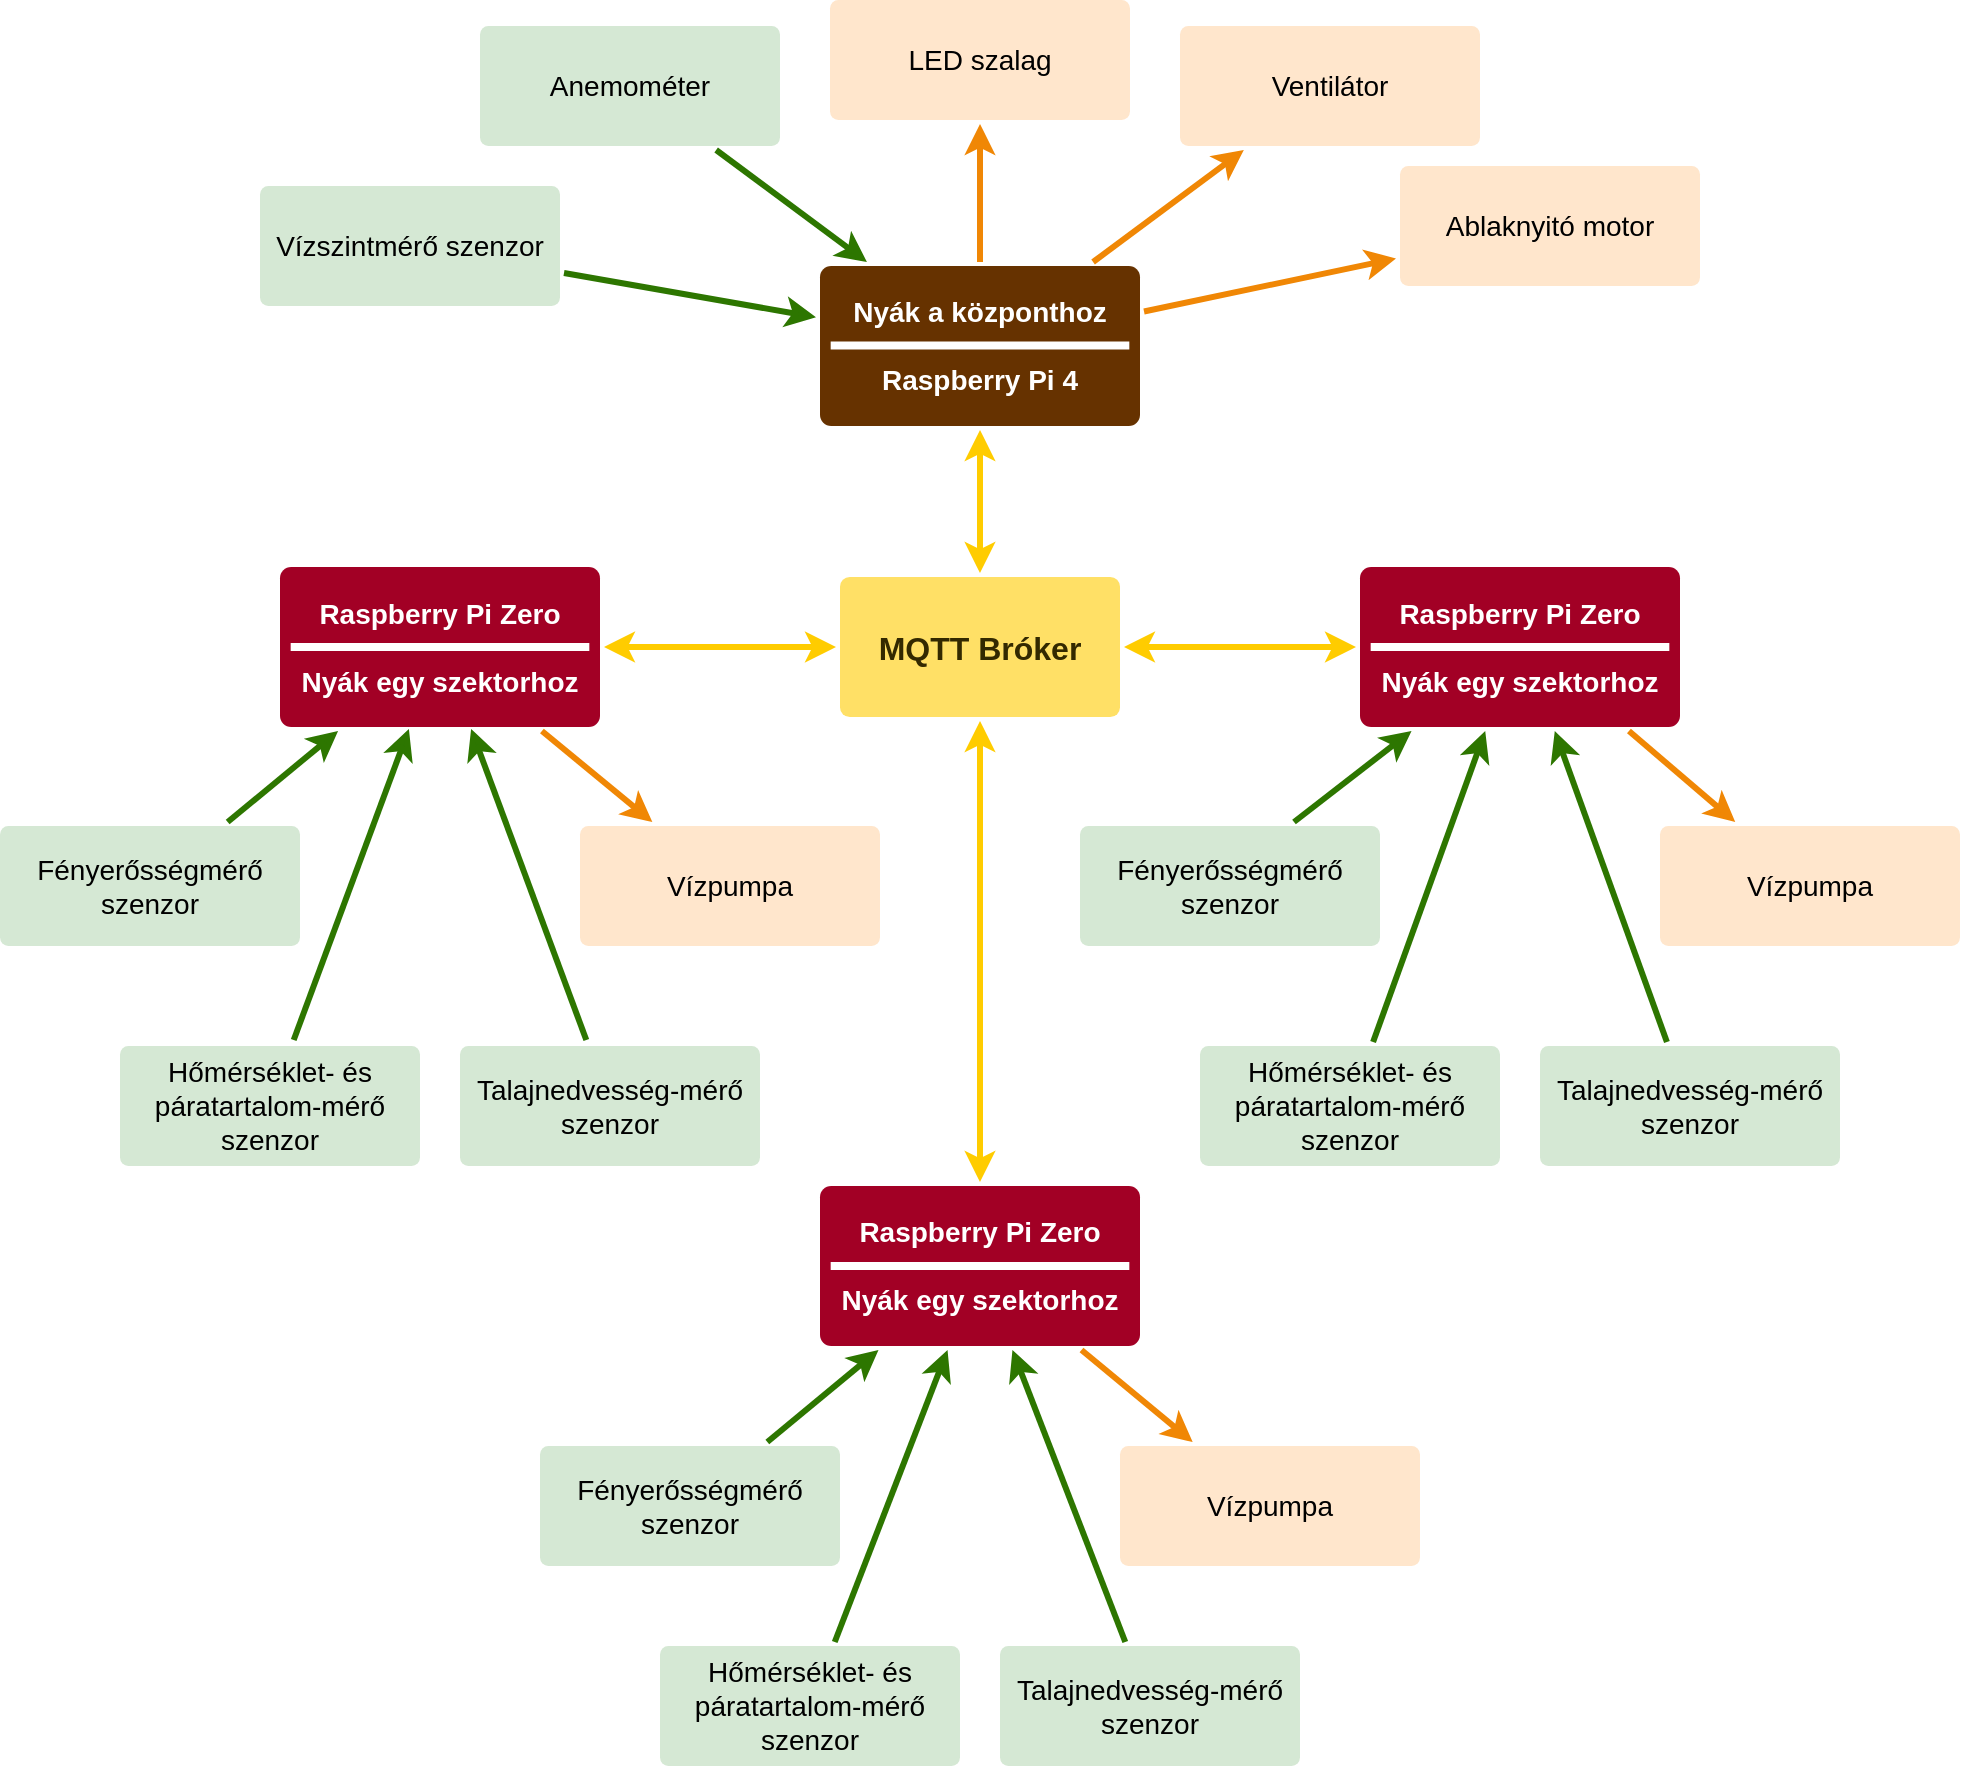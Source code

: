 <mxfile version="22.1.5" type="device">
  <diagram id="6a731a19-8d31-9384-78a2-239565b7b9f0" name="Page-1">
    <mxGraphModel dx="1050" dy="530" grid="1" gridSize="10" guides="1" tooltips="1" connect="1" arrows="1" fold="1" page="1" pageScale="1" pageWidth="827" pageHeight="1169" background="none" math="0" shadow="0">
      <root>
        <mxCell id="0" />
        <mxCell id="1" parent="0" />
        <mxCell id="1745" value="" style="edgeStyle=none;rounded=0;jumpStyle=none;html=1;shadow=0;labelBackgroundColor=none;startArrow=classic;startFill=1;endArrow=classic;endFill=1;jettySize=auto;orthogonalLoop=1;strokeColor=#ffcc00;strokeWidth=3;fontFamily=Helvetica;fontSize=16;fontColor=#23445D;spacing=5;" parent="1" source="1749" target="1764" edge="1">
          <mxGeometry relative="1" as="geometry" />
        </mxCell>
        <mxCell id="1746" value="" style="edgeStyle=none;rounded=0;jumpStyle=none;html=1;shadow=0;labelBackgroundColor=none;startArrow=classic;startFill=1;endArrow=classic;endFill=1;jettySize=auto;orthogonalLoop=1;strokeColor=#ffcc00;strokeWidth=3;fontFamily=Helvetica;fontSize=16;fontColor=#23445D;spacing=5;" parent="1" source="1749" target="xTgkxQXU3fezMwYFI47d-1820" edge="1">
          <mxGeometry relative="1" as="geometry">
            <mxPoint x="798" y="350.5" as="targetPoint" />
          </mxGeometry>
        </mxCell>
        <mxCell id="1747" value="" style="edgeStyle=none;rounded=0;jumpStyle=none;html=1;shadow=0;labelBackgroundColor=none;startArrow=classic;startFill=1;endArrow=classic;endFill=1;jettySize=auto;orthogonalLoop=1;strokeColor=#ffcc00;strokeWidth=3;fontFamily=Helvetica;fontSize=16;fontColor=#23445D;spacing=5;" parent="1" source="1749" target="xTgkxQXU3fezMwYFI47d-1793" edge="1">
          <mxGeometry relative="1" as="geometry">
            <mxPoint x="570" y="568.5" as="targetPoint" />
          </mxGeometry>
        </mxCell>
        <mxCell id="1748" value="" style="edgeStyle=none;rounded=0;jumpStyle=none;html=1;shadow=0;labelBackgroundColor=none;startArrow=classic;startFill=1;endArrow=classic;endFill=1;jettySize=auto;orthogonalLoop=1;strokeColor=#ffcc00;strokeWidth=3;fontFamily=Helvetica;fontSize=16;fontColor=#23445D;spacing=5;" parent="1" source="1749" target="1753" edge="1">
          <mxGeometry relative="1" as="geometry" />
        </mxCell>
        <mxCell id="1749" value="&lt;font color=&quot;#332900&quot;&gt;MQTT Bróker&lt;/font&gt;" style="rounded=1;whiteSpace=wrap;html=1;shadow=0;labelBackgroundColor=none;strokeColor=none;strokeWidth=3;fillColor=#ffe066;fontFamily=Helvetica;fontSize=16;fontColor=#000000;align=center;fontStyle=1;spacing=5;arcSize=7;perimeterSpacing=2;" parent="1" vertex="1">
          <mxGeometry x="490" y="315.5" width="140" height="70" as="geometry" />
        </mxCell>
        <mxCell id="1750" value="" style="edgeStyle=none;rounded=1;jumpStyle=none;html=1;shadow=0;labelBackgroundColor=none;startArrow=classic;startFill=1;jettySize=auto;orthogonalLoop=1;strokeColor=#2D7600;strokeWidth=3;fontFamily=Helvetica;fontSize=14;fontColor=#FFFFFF;spacing=5;fontStyle=1;fillColor=#60a917;endArrow=none;endFill=0;" parent="1" source="1753" target="1756" edge="1">
          <mxGeometry relative="1" as="geometry" />
        </mxCell>
        <mxCell id="1751" value="" style="edgeStyle=none;rounded=1;jumpStyle=none;html=1;shadow=0;labelBackgroundColor=none;startArrow=classic;startFill=1;jettySize=auto;orthogonalLoop=1;strokeColor=#2D7600;strokeWidth=3;fontFamily=Helvetica;fontSize=14;fontColor=#FFFFFF;spacing=5;fontStyle=1;fillColor=#60a917;endArrow=none;endFill=0;" parent="1" edge="1">
          <mxGeometry relative="1" as="geometry">
            <mxPoint x="274.444" y="391.5" as="sourcePoint" />
            <mxPoint x="216.852" y="547" as="targetPoint" />
          </mxGeometry>
        </mxCell>
        <mxCell id="1752" value="" style="edgeStyle=none;rounded=1;jumpStyle=none;html=1;shadow=0;labelBackgroundColor=none;startArrow=classic;startFill=1;jettySize=auto;orthogonalLoop=1;strokeColor=#2D7600;strokeWidth=3;fontFamily=Helvetica;fontSize=14;fontColor=#FFFFFF;spacing=5;fontStyle=1;fillColor=#60a917;endArrow=none;endFill=0;" parent="1" edge="1">
          <mxGeometry relative="1" as="geometry">
            <mxPoint x="305.556" y="391.5" as="sourcePoint" />
            <mxPoint x="363.148" y="547" as="targetPoint" />
          </mxGeometry>
        </mxCell>
        <mxCell id="1754" value="Talajnedvesség-mérő szenzor" style="rounded=1;whiteSpace=wrap;html=1;shadow=0;labelBackgroundColor=none;strokeColor=none;strokeWidth=3;fillColor=#d5e8d4;fontFamily=Helvetica;fontSize=14;align=center;spacing=5;fontStyle=0;arcSize=7;perimeterSpacing=2;" parent="1" vertex="1">
          <mxGeometry x="300" y="550" width="150" height="60" as="geometry" />
        </mxCell>
        <mxCell id="1755" value="Hőmérséklet- és páratartalom-mérő szenzor" style="rounded=1;whiteSpace=wrap;html=1;shadow=0;labelBackgroundColor=none;strokeColor=none;strokeWidth=3;fillColor=#d5e8d4;fontFamily=Helvetica;fontSize=14;align=center;spacing=5;fontStyle=0;arcSize=7;perimeterSpacing=2;" parent="1" vertex="1">
          <mxGeometry x="130" y="550" width="150" height="60" as="geometry" />
        </mxCell>
        <mxCell id="1756" value="Fényerősségmérő szenzor" style="rounded=1;whiteSpace=wrap;html=1;shadow=0;labelBackgroundColor=none;strokeColor=none;strokeWidth=3;fillColor=#d5e8d4;fontFamily=Helvetica;fontSize=14;align=center;spacing=5;fontStyle=0;arcSize=7;perimeterSpacing=2;" parent="1" vertex="1">
          <mxGeometry x="70" y="440" width="150" height="60" as="geometry" />
        </mxCell>
        <mxCell id="xTgkxQXU3fezMwYFI47d-1780" value="" style="group;fillColor=#a20025;fontColor=#ffffff;strokeColor=none;rounded=1;" parent="1" vertex="1" connectable="0">
          <mxGeometry x="210" y="310.5" width="160" height="80" as="geometry" />
        </mxCell>
        <mxCell id="1753" value="Raspberry Pi Zero&lt;br&gt;&lt;br&gt;Nyák egy szektorhoz" style="rounded=1;whiteSpace=wrap;html=1;shadow=0;labelBackgroundColor=none;strokeColor=none;strokeWidth=3;fillColor=#a20025;fontFamily=Helvetica;fontSize=14;fontColor=#ffffff;align=center;spacing=5;fontStyle=1;arcSize=7;perimeterSpacing=2;" parent="xTgkxQXU3fezMwYFI47d-1780" vertex="1">
          <mxGeometry width="160.0" height="80.0" as="geometry" />
        </mxCell>
        <mxCell id="xTgkxQXU3fezMwYFI47d-1779" value="" style="line;strokeWidth=4;html=1;perimeter=backbonePerimeter;points=[];outlineConnect=0;strokeColor=#FFFFFF;" parent="xTgkxQXU3fezMwYFI47d-1780" vertex="1">
          <mxGeometry x="5.333" y="35.266" width="149.333" height="9.467" as="geometry" />
        </mxCell>
        <mxCell id="xTgkxQXU3fezMwYFI47d-1781" value="Vízpumpa" style="rounded=1;whiteSpace=wrap;html=1;shadow=0;labelBackgroundColor=none;strokeColor=none;strokeWidth=3;fillColor=#ffe6cc;fontFamily=Helvetica;fontSize=14;align=center;spacing=5;arcSize=7;perimeterSpacing=2;" parent="1" vertex="1">
          <mxGeometry x="360" y="440" width="150" height="60" as="geometry" />
        </mxCell>
        <mxCell id="xTgkxQXU3fezMwYFI47d-1782" value="" style="edgeStyle=none;rounded=0;jumpStyle=none;html=1;shadow=0;labelBackgroundColor=none;startArrow=none;startFill=0;endArrow=classic;endFill=1;jettySize=auto;orthogonalLoop=1;strokeColor=#F08705;strokeWidth=3;fontFamily=Helvetica;fontSize=14;fontColor=#FFFFFF;spacing=5;" parent="1" source="1753" target="xTgkxQXU3fezMwYFI47d-1781" edge="1">
          <mxGeometry relative="1" as="geometry">
            <mxPoint x="559" y="209" as="sourcePoint" />
            <mxPoint x="501" y="183" as="targetPoint" />
          </mxGeometry>
        </mxCell>
        <mxCell id="xTgkxQXU3fezMwYFI47d-1785" value="" style="group" parent="1" vertex="1" connectable="0">
          <mxGeometry x="480" y="160" width="160" height="80" as="geometry" />
        </mxCell>
        <mxCell id="1764" value="Nyák a központhoz&lt;br&gt;&lt;br&gt;Raspberry Pi 4" style="rounded=1;whiteSpace=wrap;html=1;shadow=0;labelBackgroundColor=none;strokeColor=none;strokeWidth=3;fillColor=#663200;fontFamily=Helvetica;fontSize=14;fontColor=#ffffff;align=center;spacing=5;fontStyle=1;arcSize=7;perimeterSpacing=2;" parent="xTgkxQXU3fezMwYFI47d-1785" vertex="1">
          <mxGeometry width="160.0" height="80" as="geometry" />
        </mxCell>
        <mxCell id="xTgkxQXU3fezMwYFI47d-1784" value="" style="line;strokeWidth=4;html=1;perimeter=backbonePerimeter;points=[];outlineConnect=0;strokeColor=#FFFFFF;" parent="xTgkxQXU3fezMwYFI47d-1785" vertex="1">
          <mxGeometry x="5.333" y="35.036" width="149.333" height="9.467" as="geometry" />
        </mxCell>
        <mxCell id="xTgkxQXU3fezMwYFI47d-1786" value="" style="edgeStyle=none;rounded=1;jumpStyle=none;html=1;shadow=0;labelBackgroundColor=none;startArrow=classic;startFill=1;jettySize=auto;orthogonalLoop=1;strokeColor=#2D7600;strokeWidth=3;fontFamily=Helvetica;fontSize=14;fontColor=#FFFFFF;spacing=5;fontStyle=1;fillColor=#60a917;endArrow=none;endFill=0;" parent="1" source="xTgkxQXU3fezMwYFI47d-1793" target="xTgkxQXU3fezMwYFI47d-1791" edge="1">
          <mxGeometry relative="1" as="geometry" />
        </mxCell>
        <mxCell id="xTgkxQXU3fezMwYFI47d-1787" value="" style="edgeStyle=none;rounded=1;jumpStyle=none;html=1;shadow=0;labelBackgroundColor=none;startArrow=classic;startFill=1;jettySize=auto;orthogonalLoop=1;strokeColor=#2D7600;strokeWidth=3;fontFamily=Helvetica;fontSize=14;fontColor=#FFFFFF;spacing=5;fontStyle=1;fillColor=#60a917;endArrow=none;endFill=0;" parent="1" source="xTgkxQXU3fezMwYFI47d-1793" target="xTgkxQXU3fezMwYFI47d-1790" edge="1">
          <mxGeometry relative="1" as="geometry" />
        </mxCell>
        <mxCell id="xTgkxQXU3fezMwYFI47d-1788" value="" style="edgeStyle=none;rounded=1;jumpStyle=none;html=1;shadow=0;labelBackgroundColor=none;startArrow=classic;startFill=1;jettySize=auto;orthogonalLoop=1;strokeColor=#2D7600;strokeWidth=3;fontFamily=Helvetica;fontSize=14;fontColor=#FFFFFF;spacing=5;fontStyle=1;fillColor=#60a917;endArrow=none;endFill=0;" parent="1" source="xTgkxQXU3fezMwYFI47d-1793" target="xTgkxQXU3fezMwYFI47d-1789" edge="1">
          <mxGeometry relative="1" as="geometry" />
        </mxCell>
        <mxCell id="xTgkxQXU3fezMwYFI47d-1789" value="Talajnedvesség-mérő szenzor" style="rounded=1;whiteSpace=wrap;html=1;shadow=0;labelBackgroundColor=none;strokeColor=none;strokeWidth=3;fillColor=#d5e8d4;fontFamily=Helvetica;fontSize=14;align=center;spacing=5;fontStyle=0;arcSize=7;perimeterSpacing=2;" parent="1" vertex="1">
          <mxGeometry x="570" y="850" width="150" height="60" as="geometry" />
        </mxCell>
        <mxCell id="xTgkxQXU3fezMwYFI47d-1790" value="Hőmérséklet- és páratartalom-mérő szenzor" style="rounded=1;whiteSpace=wrap;html=1;shadow=0;labelBackgroundColor=none;strokeColor=none;strokeWidth=3;fillColor=#d5e8d4;fontFamily=Helvetica;fontSize=14;align=center;spacing=5;fontStyle=0;arcSize=7;perimeterSpacing=2;" parent="1" vertex="1">
          <mxGeometry x="400" y="850" width="150" height="60" as="geometry" />
        </mxCell>
        <mxCell id="xTgkxQXU3fezMwYFI47d-1791" value="Fényerősségmérő szenzor" style="rounded=1;whiteSpace=wrap;html=1;shadow=0;labelBackgroundColor=none;strokeColor=none;strokeWidth=3;fillColor=#d5e8d4;fontFamily=Helvetica;fontSize=14;align=center;spacing=5;fontStyle=0;arcSize=7;perimeterSpacing=2;" parent="1" vertex="1">
          <mxGeometry x="340" y="750" width="150" height="60" as="geometry" />
        </mxCell>
        <mxCell id="xTgkxQXU3fezMwYFI47d-1792" value="" style="group;fillColor=#a20025;fontColor=#ffffff;strokeColor=none;rounded=1;" parent="1" vertex="1" connectable="0">
          <mxGeometry x="480" y="620" width="160" height="80" as="geometry" />
        </mxCell>
        <mxCell id="xTgkxQXU3fezMwYFI47d-1793" value="Raspberry Pi Zero&lt;br&gt;&lt;br&gt;Nyák egy szektorhoz" style="rounded=1;whiteSpace=wrap;html=1;shadow=0;labelBackgroundColor=none;strokeColor=none;strokeWidth=3;fillColor=#a20025;fontFamily=Helvetica;fontSize=14;fontColor=#ffffff;align=center;spacing=5;fontStyle=1;arcSize=7;perimeterSpacing=2;" parent="xTgkxQXU3fezMwYFI47d-1792" vertex="1">
          <mxGeometry width="160" height="80.0" as="geometry" />
        </mxCell>
        <mxCell id="xTgkxQXU3fezMwYFI47d-1794" value="" style="line;strokeWidth=4;html=1;perimeter=backbonePerimeter;points=[];outlineConnect=0;strokeColor=#FFFFFF;" parent="xTgkxQXU3fezMwYFI47d-1792" vertex="1">
          <mxGeometry x="5.333" y="35.266" width="149.333" height="9.467" as="geometry" />
        </mxCell>
        <mxCell id="xTgkxQXU3fezMwYFI47d-1795" value="Vízpumpa" style="rounded=1;whiteSpace=wrap;html=1;shadow=0;labelBackgroundColor=none;strokeColor=none;strokeWidth=3;fillColor=#ffe6cc;fontFamily=Helvetica;fontSize=14;align=center;spacing=5;arcSize=7;perimeterSpacing=2;" parent="1" vertex="1">
          <mxGeometry x="630" y="750" width="150" height="60" as="geometry" />
        </mxCell>
        <mxCell id="xTgkxQXU3fezMwYFI47d-1796" value="" style="edgeStyle=none;rounded=0;jumpStyle=none;html=1;shadow=0;labelBackgroundColor=none;startArrow=none;startFill=0;endArrow=classic;endFill=1;jettySize=auto;orthogonalLoop=1;strokeColor=#F08705;strokeWidth=3;fontFamily=Helvetica;fontSize=14;fontColor=#FFFFFF;spacing=5;" parent="1" source="xTgkxQXU3fezMwYFI47d-1793" target="xTgkxQXU3fezMwYFI47d-1795" edge="1">
          <mxGeometry relative="1" as="geometry">
            <mxPoint x="765" y="434.5" as="sourcePoint" />
            <mxPoint x="707" y="408.5" as="targetPoint" />
          </mxGeometry>
        </mxCell>
        <mxCell id="xTgkxQXU3fezMwYFI47d-1798" value="" style="edgeStyle=none;rounded=1;jumpStyle=none;html=1;shadow=0;labelBackgroundColor=none;startArrow=classic;startFill=1;jettySize=auto;orthogonalLoop=1;strokeColor=#2D7600;strokeWidth=3;fontFamily=Helvetica;fontSize=14;fontColor=#FFFFFF;spacing=5;fontStyle=1;fillColor=#60a917;endArrow=none;endFill=0;" parent="1" target="xTgkxQXU3fezMwYFI47d-1801" edge="1">
          <mxGeometry relative="1" as="geometry">
            <mxPoint x="812.614" y="392.5" as="sourcePoint" />
          </mxGeometry>
        </mxCell>
        <mxCell id="xTgkxQXU3fezMwYFI47d-1799" value="" style="edgeStyle=none;rounded=1;jumpStyle=none;html=1;shadow=0;labelBackgroundColor=none;startArrow=classic;startFill=1;jettySize=auto;orthogonalLoop=1;strokeColor=#2D7600;strokeWidth=3;fontFamily=Helvetica;fontSize=14;fontColor=#FFFFFF;spacing=5;fontStyle=1;fillColor=#60a917;endArrow=none;endFill=0;" parent="1" target="xTgkxQXU3fezMwYFI47d-1800" edge="1">
          <mxGeometry relative="1" as="geometry">
            <mxPoint x="847.386" y="392.5" as="sourcePoint" />
          </mxGeometry>
        </mxCell>
        <mxCell id="xTgkxQXU3fezMwYFI47d-1800" value="Talajnedvesség-mérő szenzor" style="rounded=1;whiteSpace=wrap;html=1;shadow=0;labelBackgroundColor=none;strokeColor=none;strokeWidth=3;fillColor=#d5e8d4;fontFamily=Helvetica;fontSize=14;align=center;spacing=5;fontStyle=0;arcSize=7;perimeterSpacing=2;" parent="1" vertex="1">
          <mxGeometry x="840" y="550" width="150" height="60" as="geometry" />
        </mxCell>
        <mxCell id="xTgkxQXU3fezMwYFI47d-1801" value="Hőmérséklet- és páratartalom-mérő szenzor" style="rounded=1;whiteSpace=wrap;html=1;shadow=0;labelBackgroundColor=none;strokeColor=none;strokeWidth=3;fillColor=#d5e8d4;fontFamily=Helvetica;fontSize=14;align=center;spacing=5;fontStyle=0;arcSize=7;perimeterSpacing=2;" parent="1" vertex="1">
          <mxGeometry x="670" y="550" width="150" height="60" as="geometry" />
        </mxCell>
        <mxCell id="xTgkxQXU3fezMwYFI47d-1802" value="Fényerősségmérő szenzor" style="rounded=1;whiteSpace=wrap;html=1;shadow=0;labelBackgroundColor=none;strokeColor=none;strokeWidth=3;fillColor=#d5e8d4;fontFamily=Helvetica;fontSize=14;align=center;spacing=5;fontStyle=0;arcSize=7;perimeterSpacing=2;" parent="1" vertex="1">
          <mxGeometry x="610" y="440" width="150" height="60" as="geometry" />
        </mxCell>
        <mxCell id="xTgkxQXU3fezMwYFI47d-1808" value="" style="edgeStyle=none;rounded=1;jumpStyle=none;html=1;shadow=0;labelBackgroundColor=none;startArrow=none;startFill=0;jettySize=auto;orthogonalLoop=1;strokeColor=#f08705;strokeWidth=3;fontFamily=Helvetica;fontSize=14;fontColor=#FFFFFF;spacing=5;fontStyle=1;fillColor=#60a917;" parent="1" target="xTgkxQXU3fezMwYFI47d-1806" edge="1">
          <mxGeometry relative="1" as="geometry">
            <mxPoint x="884.477" y="392.5" as="sourcePoint" />
            <mxPoint x="1013" y="538" as="targetPoint" />
          </mxGeometry>
        </mxCell>
        <mxCell id="xTgkxQXU3fezMwYFI47d-1806" value="Vízpumpa" style="rounded=1;whiteSpace=wrap;html=1;shadow=0;labelBackgroundColor=none;strokeColor=none;strokeWidth=3;fillColor=#ffe6cc;fontFamily=Helvetica;fontSize=14;align=center;spacing=5;arcSize=7;perimeterSpacing=2;" parent="1" vertex="1">
          <mxGeometry x="900" y="440" width="150" height="60" as="geometry" />
        </mxCell>
        <mxCell id="xTgkxQXU3fezMwYFI47d-1809" value="" style="edgeStyle=none;rounded=1;jumpStyle=none;html=1;shadow=0;labelBackgroundColor=none;startArrow=classic;startFill=1;jettySize=auto;orthogonalLoop=1;strokeColor=#2D7600;strokeWidth=3;fontFamily=Helvetica;fontSize=14;fontColor=#FFFFFF;spacing=5;fontStyle=1;fillColor=#60a917;endArrow=none;endFill=0;" parent="1" source="1764" target="xTgkxQXU3fezMwYFI47d-1810" edge="1">
          <mxGeometry relative="1" as="geometry">
            <mxPoint x="426" y="133" as="sourcePoint" />
          </mxGeometry>
        </mxCell>
        <mxCell id="xTgkxQXU3fezMwYFI47d-1810" value="Vízszintmérő szenzor" style="rounded=1;whiteSpace=wrap;html=1;shadow=0;labelBackgroundColor=none;strokeColor=none;strokeWidth=3;fillColor=#d5e8d4;fontFamily=Helvetica;fontSize=14;align=center;spacing=5;fontStyle=0;arcSize=7;perimeterSpacing=2;" parent="1" vertex="1">
          <mxGeometry x="200" y="120" width="150" height="60" as="geometry" />
        </mxCell>
        <mxCell id="xTgkxQXU3fezMwYFI47d-1811" value="" style="edgeStyle=none;rounded=1;jumpStyle=none;html=1;shadow=0;labelBackgroundColor=none;startArrow=classic;startFill=1;jettySize=auto;orthogonalLoop=1;strokeColor=#2D7600;strokeWidth=3;fontFamily=Helvetica;fontSize=14;fontColor=#FFFFFF;spacing=5;fontStyle=1;fillColor=#60a917;endArrow=none;endFill=0;" parent="1" source="1764" target="xTgkxQXU3fezMwYFI47d-1812" edge="1">
          <mxGeometry relative="1" as="geometry">
            <mxPoint x="656" as="sourcePoint" />
          </mxGeometry>
        </mxCell>
        <mxCell id="xTgkxQXU3fezMwYFI47d-1812" value="Anemométer" style="rounded=1;whiteSpace=wrap;html=1;shadow=0;labelBackgroundColor=none;strokeColor=none;strokeWidth=3;fillColor=#d5e8d4;fontFamily=Helvetica;fontSize=14;align=center;spacing=5;fontStyle=0;arcSize=7;perimeterSpacing=2;" parent="1" vertex="1">
          <mxGeometry x="310" y="40" width="150" height="60" as="geometry" />
        </mxCell>
        <mxCell id="xTgkxQXU3fezMwYFI47d-1813" value="" style="edgeStyle=none;rounded=1;jumpStyle=none;html=1;shadow=0;labelBackgroundColor=none;startArrow=none;startFill=0;jettySize=auto;orthogonalLoop=1;strokeColor=#f08705;strokeWidth=3;fontFamily=Helvetica;fontSize=14;fontColor=#FFFFFF;spacing=5;fontStyle=1;fillColor=#60a917;" parent="1" source="1764" target="xTgkxQXU3fezMwYFI47d-1814" edge="1">
          <mxGeometry relative="1" as="geometry">
            <mxPoint x="660" y="40" as="sourcePoint" />
            <mxPoint x="789" y="185" as="targetPoint" />
          </mxGeometry>
        </mxCell>
        <mxCell id="xTgkxQXU3fezMwYFI47d-1814" value="Ventilátor" style="rounded=1;whiteSpace=wrap;html=1;shadow=0;labelBackgroundColor=none;strokeColor=none;strokeWidth=3;fillColor=#ffe6cc;fontFamily=Helvetica;fontSize=14;align=center;spacing=5;arcSize=7;perimeterSpacing=2;" parent="1" vertex="1">
          <mxGeometry x="660" y="40" width="150" height="60" as="geometry" />
        </mxCell>
        <mxCell id="xTgkxQXU3fezMwYFI47d-1815" value="" style="edgeStyle=none;rounded=1;jumpStyle=none;html=1;shadow=0;labelBackgroundColor=none;startArrow=none;startFill=0;jettySize=auto;orthogonalLoop=1;strokeColor=#f08705;strokeWidth=3;fontFamily=Helvetica;fontSize=14;fontColor=#FFFFFF;spacing=5;fontStyle=1;fillColor=#60a917;" parent="1" source="1764" target="xTgkxQXU3fezMwYFI47d-1816" edge="1">
          <mxGeometry relative="1" as="geometry">
            <mxPoint x="840" y="107" as="sourcePoint" />
            <mxPoint x="969" y="252" as="targetPoint" />
          </mxGeometry>
        </mxCell>
        <mxCell id="xTgkxQXU3fezMwYFI47d-1816" value="Ablaknyitó motor" style="rounded=1;whiteSpace=wrap;html=1;shadow=0;labelBackgroundColor=none;strokeColor=none;strokeWidth=3;fillColor=#ffe6cc;fontFamily=Helvetica;fontSize=14;align=center;spacing=5;arcSize=7;perimeterSpacing=2;" parent="1" vertex="1">
          <mxGeometry x="770" y="110" width="150" height="60" as="geometry" />
        </mxCell>
        <mxCell id="xTgkxQXU3fezMwYFI47d-1817" value="" style="edgeStyle=none;rounded=1;jumpStyle=none;html=1;shadow=0;labelBackgroundColor=none;startArrow=none;startFill=0;jettySize=auto;orthogonalLoop=1;strokeColor=#f08705;strokeWidth=3;fontFamily=Helvetica;fontSize=14;fontColor=#FFFFFF;spacing=5;fontStyle=1;fillColor=#60a917;" parent="1" source="1764" target="xTgkxQXU3fezMwYFI47d-1818" edge="1">
          <mxGeometry relative="1" as="geometry">
            <mxPoint x="598" y="168" as="sourcePoint" />
            <mxPoint x="799" y="195" as="targetPoint" />
          </mxGeometry>
        </mxCell>
        <mxCell id="xTgkxQXU3fezMwYFI47d-1818" value="LED szalag" style="rounded=1;whiteSpace=wrap;html=1;shadow=0;labelBackgroundColor=none;strokeColor=none;strokeWidth=3;fillColor=#ffe6cc;fontFamily=Helvetica;fontSize=14;align=center;spacing=5;arcSize=7;perimeterSpacing=2;" parent="1" vertex="1">
          <mxGeometry x="485" y="27" width="150" height="60" as="geometry" />
        </mxCell>
        <mxCell id="xTgkxQXU3fezMwYFI47d-1819" value="" style="group;fillColor=#a20025;fontColor=#ffffff;strokeColor=none;rounded=1;" parent="1" vertex="1" connectable="0">
          <mxGeometry x="750" y="310.5" width="160" height="80" as="geometry" />
        </mxCell>
        <mxCell id="xTgkxQXU3fezMwYFI47d-1820" value="Raspberry Pi Zero&lt;br&gt;&lt;br&gt;Nyák egy szektorhoz" style="rounded=1;whiteSpace=wrap;html=1;shadow=0;labelBackgroundColor=none;strokeColor=none;strokeWidth=3;fillColor=#a20025;fontFamily=Helvetica;fontSize=14;fontColor=#ffffff;align=center;spacing=5;fontStyle=1;arcSize=7;perimeterSpacing=2;" parent="xTgkxQXU3fezMwYFI47d-1819" vertex="1">
          <mxGeometry width="160" height="80.0" as="geometry" />
        </mxCell>
        <mxCell id="xTgkxQXU3fezMwYFI47d-1821" value="" style="line;strokeWidth=4;html=1;perimeter=backbonePerimeter;points=[];outlineConnect=0;strokeColor=#FFFFFF;" parent="xTgkxQXU3fezMwYFI47d-1819" vertex="1">
          <mxGeometry x="5.333" y="35.266" width="149.333" height="9.467" as="geometry" />
        </mxCell>
        <mxCell id="xTgkxQXU3fezMwYFI47d-1822" value="" style="edgeStyle=none;rounded=1;jumpStyle=none;html=1;shadow=0;labelBackgroundColor=none;startArrow=classic;startFill=1;jettySize=auto;orthogonalLoop=1;strokeColor=#2D7600;strokeWidth=3;fontFamily=Helvetica;fontSize=14;fontColor=#FFFFFF;spacing=5;fontStyle=1;fillColor=#60a917;endArrow=none;endFill=0;" parent="1" source="xTgkxQXU3fezMwYFI47d-1820" edge="1">
          <mxGeometry relative="1" as="geometry">
            <mxPoint x="717" y="438" as="targetPoint" />
          </mxGeometry>
        </mxCell>
      </root>
    </mxGraphModel>
  </diagram>
</mxfile>
